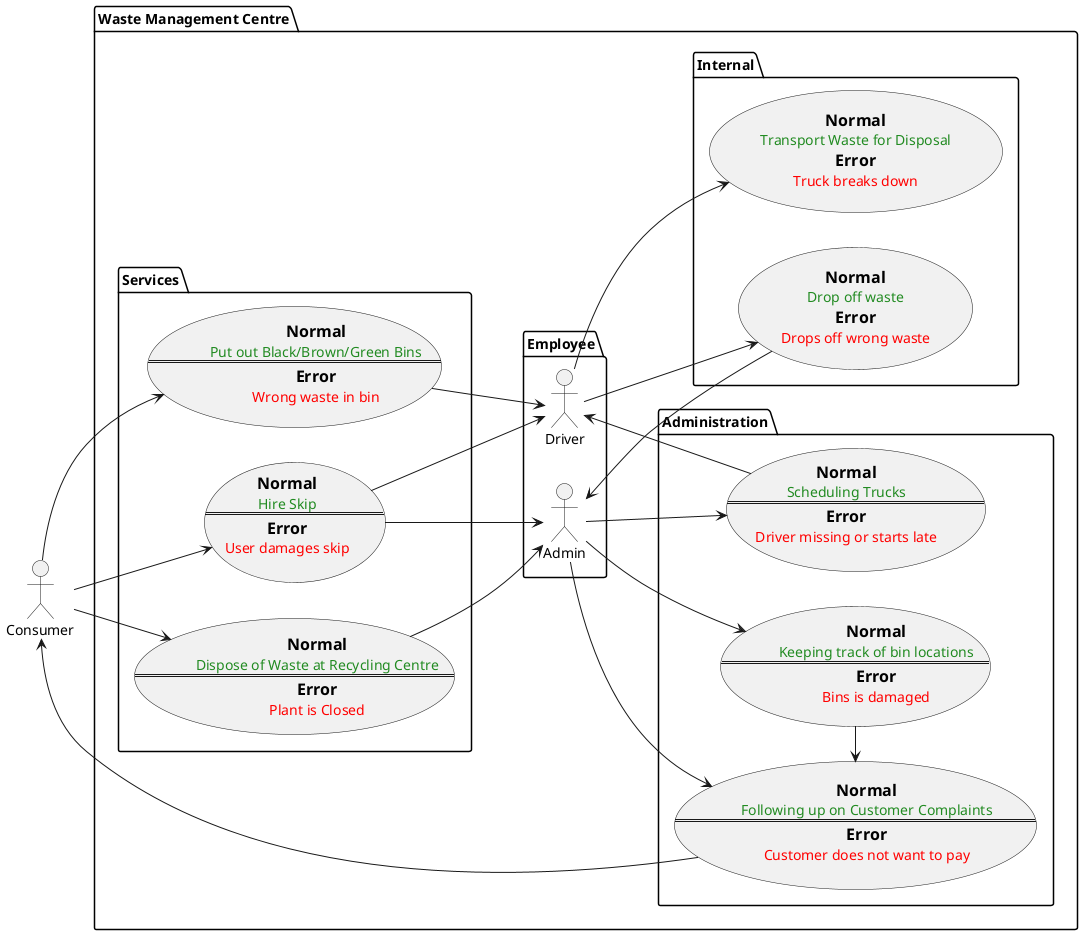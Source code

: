 @startuml Waste Management Company

left to right direction
actor Consumer as c

package "Waste Management Centre" {
	package Employee {
		actor Driver as d
		actor Admin as a
	}

	package Services {
		usecase centre as "
				== Normal
				<color:#228B22>Dispose of Waste at Recycling Centre
				==
				== Error
				<color:#FF0000>Plant is Closed"
		
		usecase bins as "
				== Normal
				<color:#228B22>Put out Black/Brown/Green Bins
				==
				== Error
				<color:#FF0000>Wrong waste in bin"
		
		usecase skip as "
				== Normal
				<color:#228B22>Hire Skip
				==
				== Error
				<color:#FF0000>User damages skip"
	}

	package Internal {
		usecase transport as "
				== Normal
				<color:#228B22>Transport Waste for Disposal
				== Error
				<color:#FF0000>Truck breaks down"

		usecase dropoff as "
				== Normal
				<color:#228B22>Drop off waste
				== Error
				<color:#FF0000>Drops off wrong waste"
	}

	package Administration {

		usecase truckmanage as "
				== Normal
				<color:#228B22>Scheduling Trucks
				==
				== Error
				<color:#FF0000>Driver missing or starts late"

		usecase customermanage as "
				== Normal
				<color:#228B22>Following up on Customer Complaints
				==
				== Error
				<color:#FF0000>Customer does not want to pay"

		usecase binmanage as "
				== Normal
				<color:#228B22>Keeping track of bin locations
				==
				== Error
				<color:#FF0000>Bins is damaged"
	}
}

c --> centre
c --> bins
c --> skip

bins --> d
skip --> d

d --> transport
d --> dropoff

dropoff --> a

a --> truckmanage
a --> customermanage
a --> binmanage

customermanage -> c
truckmanage -> d
binmanage -> customermanage

centre --> a
skip --> a


@enduml
